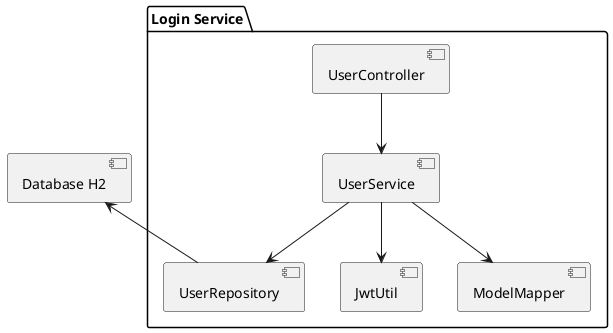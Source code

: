 @startuml
package "Login Service" {
    [UserService] --> [UserRepository]
    [UserService] --> [JwtUtil]
    [UserService] --> [ModelMapper]

    [UserController] --> [UserService]
}

[Database H2] <-- [UserRepository]

@enduml
